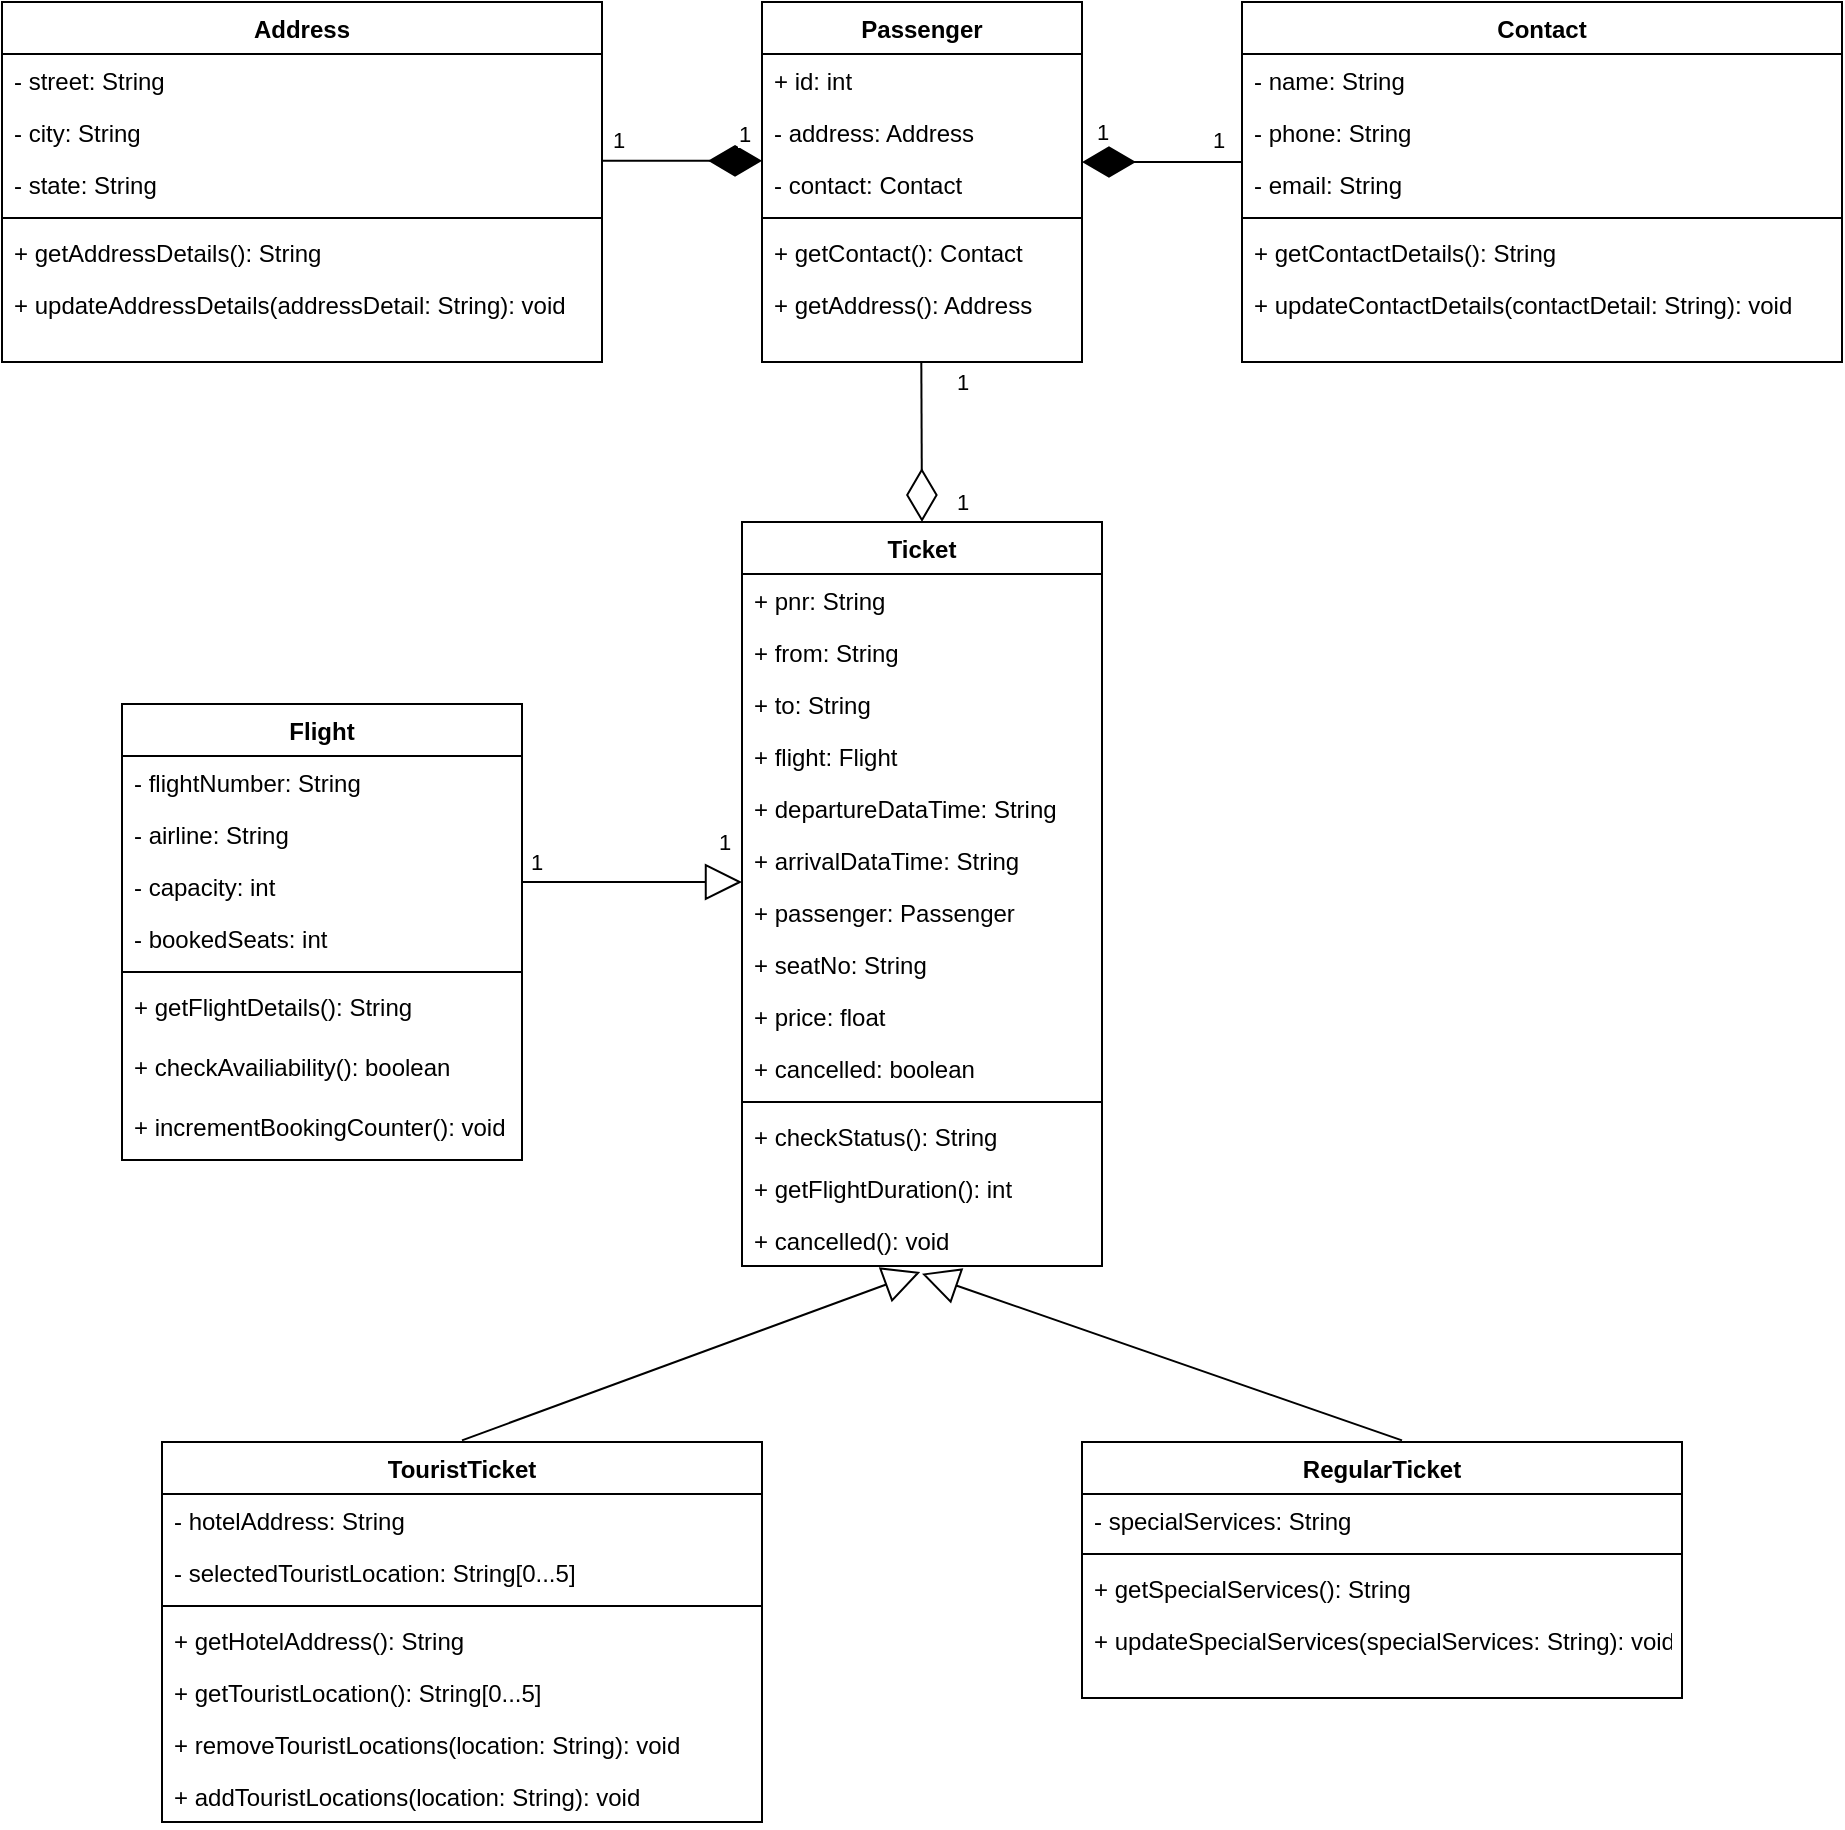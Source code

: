 <mxfile version="16.5.2" type="device"><diagram id="1lONS24ixhAiN4YU6K2o" name="Page-1"><mxGraphModel dx="1388" dy="559" grid="1" gridSize="10" guides="1" tooltips="1" connect="1" arrows="1" fold="1" page="1" pageScale="1" pageWidth="827" pageHeight="1169" math="0" shadow="0"><root><mxCell id="0"/><mxCell id="1" parent="0"/><mxCell id="yzSLexUGo0A8pIWLGaU4-9" value="Address" style="swimlane;fontStyle=1;align=center;verticalAlign=top;childLayout=stackLayout;horizontal=1;startSize=26;horizontalStack=0;resizeParent=1;resizeParentMax=0;resizeLast=0;collapsible=1;marginBottom=0;" parent="1" vertex="1"><mxGeometry x="60" y="40" width="300" height="180" as="geometry"/></mxCell><mxCell id="yzSLexUGo0A8pIWLGaU4-10" value="- street: String" style="text;strokeColor=none;fillColor=none;align=left;verticalAlign=top;spacingLeft=4;spacingRight=4;overflow=hidden;rotatable=0;points=[[0,0.5],[1,0.5]];portConstraint=eastwest;" parent="yzSLexUGo0A8pIWLGaU4-9" vertex="1"><mxGeometry y="26" width="300" height="26" as="geometry"/></mxCell><mxCell id="yzSLexUGo0A8pIWLGaU4-12" value="- city: String" style="text;strokeColor=none;fillColor=none;align=left;verticalAlign=top;spacingLeft=4;spacingRight=4;overflow=hidden;rotatable=0;points=[[0,0.5],[1,0.5]];portConstraint=eastwest;" parent="yzSLexUGo0A8pIWLGaU4-9" vertex="1"><mxGeometry y="52" width="300" height="26" as="geometry"/></mxCell><mxCell id="yzSLexUGo0A8pIWLGaU4-13" value="- state: String" style="text;strokeColor=none;fillColor=none;align=left;verticalAlign=top;spacingLeft=4;spacingRight=4;overflow=hidden;rotatable=0;points=[[0,0.5],[1,0.5]];portConstraint=eastwest;" parent="yzSLexUGo0A8pIWLGaU4-9" vertex="1"><mxGeometry y="78" width="300" height="26" as="geometry"/></mxCell><mxCell id="yzSLexUGo0A8pIWLGaU4-11" value="" style="line;strokeWidth=1;fillColor=none;align=left;verticalAlign=middle;spacingTop=-1;spacingLeft=3;spacingRight=3;rotatable=0;labelPosition=right;points=[];portConstraint=eastwest;" parent="yzSLexUGo0A8pIWLGaU4-9" vertex="1"><mxGeometry y="104" width="300" height="8" as="geometry"/></mxCell><mxCell id="yzSLexUGo0A8pIWLGaU4-16" value="+ getAddressDetails(): String" style="text;strokeColor=none;fillColor=none;align=left;verticalAlign=top;spacingLeft=4;spacingRight=4;overflow=hidden;rotatable=0;points=[[0,0.5],[1,0.5]];portConstraint=eastwest;" parent="yzSLexUGo0A8pIWLGaU4-9" vertex="1"><mxGeometry y="112" width="300" height="26" as="geometry"/></mxCell><mxCell id="yzSLexUGo0A8pIWLGaU4-17" value="+ updateAddressDetails(addressDetail: String): void" style="text;strokeColor=none;fillColor=none;align=left;verticalAlign=top;spacingLeft=4;spacingRight=4;overflow=hidden;rotatable=0;points=[[0,0.5],[1,0.5]];portConstraint=eastwest;" parent="yzSLexUGo0A8pIWLGaU4-9" vertex="1"><mxGeometry y="138" width="300" height="42" as="geometry"/></mxCell><mxCell id="yzSLexUGo0A8pIWLGaU4-19" value="Passenger" style="swimlane;fontStyle=1;align=center;verticalAlign=top;childLayout=stackLayout;horizontal=1;startSize=26;horizontalStack=0;resizeParent=1;resizeParentMax=0;resizeLast=0;collapsible=1;marginBottom=0;" parent="1" vertex="1"><mxGeometry x="440" y="40" width="160" height="180" as="geometry"/></mxCell><mxCell id="yzSLexUGo0A8pIWLGaU4-20" value="+ id: int" style="text;strokeColor=none;fillColor=none;align=left;verticalAlign=top;spacingLeft=4;spacingRight=4;overflow=hidden;rotatable=0;points=[[0,0.5],[1,0.5]];portConstraint=eastwest;" parent="yzSLexUGo0A8pIWLGaU4-19" vertex="1"><mxGeometry y="26" width="160" height="26" as="geometry"/></mxCell><mxCell id="yzSLexUGo0A8pIWLGaU4-21" value="- address: Address" style="text;strokeColor=none;fillColor=none;align=left;verticalAlign=top;spacingLeft=4;spacingRight=4;overflow=hidden;rotatable=0;points=[[0,0.5],[1,0.5]];portConstraint=eastwest;" parent="yzSLexUGo0A8pIWLGaU4-19" vertex="1"><mxGeometry y="52" width="160" height="26" as="geometry"/></mxCell><mxCell id="yzSLexUGo0A8pIWLGaU4-22" value="- contact: Contact" style="text;strokeColor=none;fillColor=none;align=left;verticalAlign=top;spacingLeft=4;spacingRight=4;overflow=hidden;rotatable=0;points=[[0,0.5],[1,0.5]];portConstraint=eastwest;" parent="yzSLexUGo0A8pIWLGaU4-19" vertex="1"><mxGeometry y="78" width="160" height="26" as="geometry"/></mxCell><mxCell id="yzSLexUGo0A8pIWLGaU4-23" value="" style="line;strokeWidth=1;fillColor=none;align=left;verticalAlign=middle;spacingTop=-1;spacingLeft=3;spacingRight=3;rotatable=0;labelPosition=right;points=[];portConstraint=eastwest;" parent="yzSLexUGo0A8pIWLGaU4-19" vertex="1"><mxGeometry y="104" width="160" height="8" as="geometry"/></mxCell><mxCell id="yzSLexUGo0A8pIWLGaU4-24" value="+ getContact(): Contact" style="text;strokeColor=none;fillColor=none;align=left;verticalAlign=top;spacingLeft=4;spacingRight=4;overflow=hidden;rotatable=0;points=[[0,0.5],[1,0.5]];portConstraint=eastwest;" parent="yzSLexUGo0A8pIWLGaU4-19" vertex="1"><mxGeometry y="112" width="160" height="26" as="geometry"/></mxCell><mxCell id="yzSLexUGo0A8pIWLGaU4-25" value="+ getAddress(): Address" style="text;strokeColor=none;fillColor=none;align=left;verticalAlign=top;spacingLeft=4;spacingRight=4;overflow=hidden;rotatable=0;points=[[0,0.5],[1,0.5]];portConstraint=eastwest;" parent="yzSLexUGo0A8pIWLGaU4-19" vertex="1"><mxGeometry y="138" width="160" height="42" as="geometry"/></mxCell><mxCell id="ie6ikYXxnfK4HIat9cIp-1" value="Contact" style="swimlane;fontStyle=1;align=center;verticalAlign=top;childLayout=stackLayout;horizontal=1;startSize=26;horizontalStack=0;resizeParent=1;resizeParentMax=0;resizeLast=0;collapsible=1;marginBottom=0;" parent="1" vertex="1"><mxGeometry x="680" y="40" width="300" height="180" as="geometry"/></mxCell><mxCell id="ie6ikYXxnfK4HIat9cIp-2" value="- name: String" style="text;strokeColor=none;fillColor=none;align=left;verticalAlign=top;spacingLeft=4;spacingRight=4;overflow=hidden;rotatable=0;points=[[0,0.5],[1,0.5]];portConstraint=eastwest;" parent="ie6ikYXxnfK4HIat9cIp-1" vertex="1"><mxGeometry y="26" width="300" height="26" as="geometry"/></mxCell><mxCell id="ie6ikYXxnfK4HIat9cIp-3" value="- phone: String" style="text;strokeColor=none;fillColor=none;align=left;verticalAlign=top;spacingLeft=4;spacingRight=4;overflow=hidden;rotatable=0;points=[[0,0.5],[1,0.5]];portConstraint=eastwest;" parent="ie6ikYXxnfK4HIat9cIp-1" vertex="1"><mxGeometry y="52" width="300" height="26" as="geometry"/></mxCell><mxCell id="ie6ikYXxnfK4HIat9cIp-4" value="- email: String" style="text;strokeColor=none;fillColor=none;align=left;verticalAlign=top;spacingLeft=4;spacingRight=4;overflow=hidden;rotatable=0;points=[[0,0.5],[1,0.5]];portConstraint=eastwest;" parent="ie6ikYXxnfK4HIat9cIp-1" vertex="1"><mxGeometry y="78" width="300" height="26" as="geometry"/></mxCell><mxCell id="ie6ikYXxnfK4HIat9cIp-5" value="" style="line;strokeWidth=1;fillColor=none;align=left;verticalAlign=middle;spacingTop=-1;spacingLeft=3;spacingRight=3;rotatable=0;labelPosition=right;points=[];portConstraint=eastwest;" parent="ie6ikYXxnfK4HIat9cIp-1" vertex="1"><mxGeometry y="104" width="300" height="8" as="geometry"/></mxCell><mxCell id="ie6ikYXxnfK4HIat9cIp-6" value="+ getContactDetails(): String" style="text;strokeColor=none;fillColor=none;align=left;verticalAlign=top;spacingLeft=4;spacingRight=4;overflow=hidden;rotatable=0;points=[[0,0.5],[1,0.5]];portConstraint=eastwest;" parent="ie6ikYXxnfK4HIat9cIp-1" vertex="1"><mxGeometry y="112" width="300" height="26" as="geometry"/></mxCell><mxCell id="ie6ikYXxnfK4HIat9cIp-7" value="+ updateContactDetails(contactDetail: String): void" style="text;strokeColor=none;fillColor=none;align=left;verticalAlign=top;spacingLeft=4;spacingRight=4;overflow=hidden;rotatable=0;points=[[0,0.5],[1,0.5]];portConstraint=eastwest;" parent="ie6ikYXxnfK4HIat9cIp-1" vertex="1"><mxGeometry y="138" width="300" height="42" as="geometry"/></mxCell><mxCell id="ie6ikYXxnfK4HIat9cIp-8" value="" style="endArrow=diamondThin;endFill=1;endSize=24;html=1;rounded=0;" parent="1" edge="1"><mxGeometry width="160" relative="1" as="geometry"><mxPoint x="680" y="120" as="sourcePoint"/><mxPoint x="600" y="120" as="targetPoint"/></mxGeometry></mxCell><mxCell id="ie6ikYXxnfK4HIat9cIp-11" value="1" style="edgeLabel;html=1;align=center;verticalAlign=middle;resizable=0;points=[];" parent="ie6ikYXxnfK4HIat9cIp-8" vertex="1" connectable="0"><mxGeometry x="0.661" y="3" relative="1" as="geometry"><mxPoint x="-4" y="-18" as="offset"/></mxGeometry></mxCell><mxCell id="ie6ikYXxnfK4HIat9cIp-10" value="1" style="edgeLabel;html=1;align=center;verticalAlign=middle;resizable=0;points=[];" parent="1" vertex="1" connectable="0"><mxGeometry x="590.003" y="120" as="geometry"><mxPoint x="78" y="-11" as="offset"/></mxGeometry></mxCell><mxCell id="ie6ikYXxnfK4HIat9cIp-12" value="" style="endArrow=diamondThin;endFill=1;endSize=24;html=1;rounded=0;" parent="1" edge="1"><mxGeometry width="160" relative="1" as="geometry"><mxPoint x="360" y="119.43" as="sourcePoint"/><mxPoint x="440" y="119.43" as="targetPoint"/></mxGeometry></mxCell><mxCell id="ie6ikYXxnfK4HIat9cIp-13" value="1" style="edgeLabel;html=1;align=center;verticalAlign=middle;resizable=0;points=[];" parent="ie6ikYXxnfK4HIat9cIp-12" vertex="1" connectable="0"><mxGeometry x="0.661" y="3" relative="1" as="geometry"><mxPoint x="4" y="-11" as="offset"/></mxGeometry></mxCell><mxCell id="ie6ikYXxnfK4HIat9cIp-15" value="1" style="edgeLabel;html=1;align=center;verticalAlign=middle;resizable=0;points=[];" parent="1" vertex="1" connectable="0"><mxGeometry x="290.003" y="120" as="geometry"><mxPoint x="78" y="-11" as="offset"/></mxGeometry></mxCell><mxCell id="ie6ikYXxnfK4HIat9cIp-16" value="Ticket" style="swimlane;fontStyle=1;align=center;verticalAlign=top;childLayout=stackLayout;horizontal=1;startSize=26;horizontalStack=0;resizeParent=1;resizeParentMax=0;resizeLast=0;collapsible=1;marginBottom=0;" parent="1" vertex="1"><mxGeometry x="430" y="300" width="180" height="372" as="geometry"/></mxCell><mxCell id="ie6ikYXxnfK4HIat9cIp-17" value="+ pnr: String" style="text;strokeColor=none;fillColor=none;align=left;verticalAlign=top;spacingLeft=4;spacingRight=4;overflow=hidden;rotatable=0;points=[[0,0.5],[1,0.5]];portConstraint=eastwest;" parent="ie6ikYXxnfK4HIat9cIp-16" vertex="1"><mxGeometry y="26" width="180" height="26" as="geometry"/></mxCell><mxCell id="ie6ikYXxnfK4HIat9cIp-18" value="+ from: String" style="text;strokeColor=none;fillColor=none;align=left;verticalAlign=top;spacingLeft=4;spacingRight=4;overflow=hidden;rotatable=0;points=[[0,0.5],[1,0.5]];portConstraint=eastwest;" parent="ie6ikYXxnfK4HIat9cIp-16" vertex="1"><mxGeometry y="52" width="180" height="26" as="geometry"/></mxCell><mxCell id="ie6ikYXxnfK4HIat9cIp-19" value="+ to: String" style="text;strokeColor=none;fillColor=none;align=left;verticalAlign=top;spacingLeft=4;spacingRight=4;overflow=hidden;rotatable=0;points=[[0,0.5],[1,0.5]];portConstraint=eastwest;" parent="ie6ikYXxnfK4HIat9cIp-16" vertex="1"><mxGeometry y="78" width="180" height="26" as="geometry"/></mxCell><mxCell id="ie6ikYXxnfK4HIat9cIp-29" value="+ flight: Flight" style="text;strokeColor=none;fillColor=none;align=left;verticalAlign=top;spacingLeft=4;spacingRight=4;overflow=hidden;rotatable=0;points=[[0,0.5],[1,0.5]];portConstraint=eastwest;" parent="ie6ikYXxnfK4HIat9cIp-16" vertex="1"><mxGeometry y="104" width="180" height="26" as="geometry"/></mxCell><mxCell id="ie6ikYXxnfK4HIat9cIp-30" value="+ departureDataTime: String" style="text;strokeColor=none;fillColor=none;align=left;verticalAlign=top;spacingLeft=4;spacingRight=4;overflow=hidden;rotatable=0;points=[[0,0.5],[1,0.5]];portConstraint=eastwest;" parent="ie6ikYXxnfK4HIat9cIp-16" vertex="1"><mxGeometry y="130" width="180" height="26" as="geometry"/></mxCell><mxCell id="ie6ikYXxnfK4HIat9cIp-31" value="+ arrivalDataTime: String" style="text;strokeColor=none;fillColor=none;align=left;verticalAlign=top;spacingLeft=4;spacingRight=4;overflow=hidden;rotatable=0;points=[[0,0.5],[1,0.5]];portConstraint=eastwest;" parent="ie6ikYXxnfK4HIat9cIp-16" vertex="1"><mxGeometry y="156" width="180" height="26" as="geometry"/></mxCell><mxCell id="ie6ikYXxnfK4HIat9cIp-32" value="+ passenger: Passenger" style="text;strokeColor=none;fillColor=none;align=left;verticalAlign=top;spacingLeft=4;spacingRight=4;overflow=hidden;rotatable=0;points=[[0,0.5],[1,0.5]];portConstraint=eastwest;" parent="ie6ikYXxnfK4HIat9cIp-16" vertex="1"><mxGeometry y="182" width="180" height="26" as="geometry"/></mxCell><mxCell id="ie6ikYXxnfK4HIat9cIp-33" value="+ seatNo: String" style="text;strokeColor=none;fillColor=none;align=left;verticalAlign=top;spacingLeft=4;spacingRight=4;overflow=hidden;rotatable=0;points=[[0,0.5],[1,0.5]];portConstraint=eastwest;" parent="ie6ikYXxnfK4HIat9cIp-16" vertex="1"><mxGeometry y="208" width="180" height="26" as="geometry"/></mxCell><mxCell id="ie6ikYXxnfK4HIat9cIp-34" value="+ price: float" style="text;strokeColor=none;fillColor=none;align=left;verticalAlign=top;spacingLeft=4;spacingRight=4;overflow=hidden;rotatable=0;points=[[0,0.5],[1,0.5]];portConstraint=eastwest;" parent="ie6ikYXxnfK4HIat9cIp-16" vertex="1"><mxGeometry y="234" width="180" height="26" as="geometry"/></mxCell><mxCell id="ie6ikYXxnfK4HIat9cIp-35" value="+ cancelled: boolean" style="text;strokeColor=none;fillColor=none;align=left;verticalAlign=top;spacingLeft=4;spacingRight=4;overflow=hidden;rotatable=0;points=[[0,0.5],[1,0.5]];portConstraint=eastwest;" parent="ie6ikYXxnfK4HIat9cIp-16" vertex="1"><mxGeometry y="260" width="180" height="26" as="geometry"/></mxCell><mxCell id="ie6ikYXxnfK4HIat9cIp-20" value="" style="line;strokeWidth=1;fillColor=none;align=left;verticalAlign=middle;spacingTop=-1;spacingLeft=3;spacingRight=3;rotatable=0;labelPosition=right;points=[];portConstraint=eastwest;" parent="ie6ikYXxnfK4HIat9cIp-16" vertex="1"><mxGeometry y="286" width="180" height="8" as="geometry"/></mxCell><mxCell id="ie6ikYXxnfK4HIat9cIp-36" value="+ checkStatus(): String" style="text;strokeColor=none;fillColor=none;align=left;verticalAlign=top;spacingLeft=4;spacingRight=4;overflow=hidden;rotatable=0;points=[[0,0.5],[1,0.5]];portConstraint=eastwest;" parent="ie6ikYXxnfK4HIat9cIp-16" vertex="1"><mxGeometry y="294" width="180" height="26" as="geometry"/></mxCell><mxCell id="ie6ikYXxnfK4HIat9cIp-37" value="+ getFlightDuration(): int" style="text;strokeColor=none;fillColor=none;align=left;verticalAlign=top;spacingLeft=4;spacingRight=4;overflow=hidden;rotatable=0;points=[[0,0.5],[1,0.5]];portConstraint=eastwest;" parent="ie6ikYXxnfK4HIat9cIp-16" vertex="1"><mxGeometry y="320" width="180" height="26" as="geometry"/></mxCell><mxCell id="ie6ikYXxnfK4HIat9cIp-38" value="+ cancelled(): void" style="text;strokeColor=none;fillColor=none;align=left;verticalAlign=top;spacingLeft=4;spacingRight=4;overflow=hidden;rotatable=0;points=[[0,0.5],[1,0.5]];portConstraint=eastwest;" parent="ie6ikYXxnfK4HIat9cIp-16" vertex="1"><mxGeometry y="346" width="180" height="26" as="geometry"/></mxCell><mxCell id="ie6ikYXxnfK4HIat9cIp-26" value="" style="endArrow=diamondThin;endFill=0;endSize=24;html=1;rounded=0;" parent="1" edge="1"><mxGeometry width="160" relative="1" as="geometry"><mxPoint x="519.66" y="220" as="sourcePoint"/><mxPoint x="520" y="300" as="targetPoint"/></mxGeometry></mxCell><mxCell id="ie6ikYXxnfK4HIat9cIp-27" value="1" style="edgeLabel;html=1;align=center;verticalAlign=middle;resizable=0;points=[];" parent="ie6ikYXxnfK4HIat9cIp-26" vertex="1" connectable="0"><mxGeometry x="0.64" y="-2" relative="1" as="geometry"><mxPoint x="22" y="4" as="offset"/></mxGeometry></mxCell><mxCell id="ie6ikYXxnfK4HIat9cIp-28" value="1" style="edgeLabel;html=1;align=center;verticalAlign=middle;resizable=0;points=[];" parent="1" vertex="1" connectable="0"><mxGeometry x="539.998" y="229.995" as="geometry"/></mxCell><mxCell id="ie6ikYXxnfK4HIat9cIp-39" value="RegularTicket" style="swimlane;fontStyle=1;align=center;verticalAlign=top;childLayout=stackLayout;horizontal=1;startSize=26;horizontalStack=0;resizeParent=1;resizeParentMax=0;resizeLast=0;collapsible=1;marginBottom=0;" parent="1" vertex="1"><mxGeometry x="600" y="760" width="300" height="128" as="geometry"/></mxCell><mxCell id="ie6ikYXxnfK4HIat9cIp-40" value="- specialServices: String" style="text;strokeColor=none;fillColor=none;align=left;verticalAlign=top;spacingLeft=4;spacingRight=4;overflow=hidden;rotatable=0;points=[[0,0.5],[1,0.5]];portConstraint=eastwest;" parent="ie6ikYXxnfK4HIat9cIp-39" vertex="1"><mxGeometry y="26" width="300" height="26" as="geometry"/></mxCell><mxCell id="ie6ikYXxnfK4HIat9cIp-43" value="" style="line;strokeWidth=1;fillColor=none;align=left;verticalAlign=middle;spacingTop=-1;spacingLeft=3;spacingRight=3;rotatable=0;labelPosition=right;points=[];portConstraint=eastwest;" parent="ie6ikYXxnfK4HIat9cIp-39" vertex="1"><mxGeometry y="52" width="300" height="8" as="geometry"/></mxCell><mxCell id="ie6ikYXxnfK4HIat9cIp-44" value="+ getSpecialServices(): String" style="text;strokeColor=none;fillColor=none;align=left;verticalAlign=top;spacingLeft=4;spacingRight=4;overflow=hidden;rotatable=0;points=[[0,0.5],[1,0.5]];portConstraint=eastwest;" parent="ie6ikYXxnfK4HIat9cIp-39" vertex="1"><mxGeometry y="60" width="300" height="26" as="geometry"/></mxCell><mxCell id="ie6ikYXxnfK4HIat9cIp-45" value="+ updateSpecialServices(specialServices: String): void" style="text;strokeColor=none;fillColor=none;align=left;verticalAlign=top;spacingLeft=4;spacingRight=4;overflow=hidden;rotatable=0;points=[[0,0.5],[1,0.5]];portConstraint=eastwest;" parent="ie6ikYXxnfK4HIat9cIp-39" vertex="1"><mxGeometry y="86" width="300" height="42" as="geometry"/></mxCell><mxCell id="ie6ikYXxnfK4HIat9cIp-47" value="TouristTicket" style="swimlane;fontStyle=1;align=center;verticalAlign=top;childLayout=stackLayout;horizontal=1;startSize=26;horizontalStack=0;resizeParent=1;resizeParentMax=0;resizeLast=0;collapsible=1;marginBottom=0;" parent="1" vertex="1"><mxGeometry x="140" y="760" width="300" height="190" as="geometry"/></mxCell><mxCell id="ie6ikYXxnfK4HIat9cIp-48" value="- hotelAddress: String" style="text;strokeColor=none;fillColor=none;align=left;verticalAlign=top;spacingLeft=4;spacingRight=4;overflow=hidden;rotatable=0;points=[[0,0.5],[1,0.5]];portConstraint=eastwest;" parent="ie6ikYXxnfK4HIat9cIp-47" vertex="1"><mxGeometry y="26" width="300" height="26" as="geometry"/></mxCell><mxCell id="ie6ikYXxnfK4HIat9cIp-49" value="- selectedTouristLocation: String[0...5]" style="text;strokeColor=none;fillColor=none;align=left;verticalAlign=top;spacingLeft=4;spacingRight=4;overflow=hidden;rotatable=0;points=[[0,0.5],[1,0.5]];portConstraint=eastwest;" parent="ie6ikYXxnfK4HIat9cIp-47" vertex="1"><mxGeometry y="52" width="300" height="26" as="geometry"/></mxCell><mxCell id="ie6ikYXxnfK4HIat9cIp-51" value="" style="line;strokeWidth=1;fillColor=none;align=left;verticalAlign=middle;spacingTop=-1;spacingLeft=3;spacingRight=3;rotatable=0;labelPosition=right;points=[];portConstraint=eastwest;" parent="ie6ikYXxnfK4HIat9cIp-47" vertex="1"><mxGeometry y="78" width="300" height="8" as="geometry"/></mxCell><mxCell id="ie6ikYXxnfK4HIat9cIp-52" value="+ getHotelAddress(): String" style="text;strokeColor=none;fillColor=none;align=left;verticalAlign=top;spacingLeft=4;spacingRight=4;overflow=hidden;rotatable=0;points=[[0,0.5],[1,0.5]];portConstraint=eastwest;" parent="ie6ikYXxnfK4HIat9cIp-47" vertex="1"><mxGeometry y="86" width="300" height="26" as="geometry"/></mxCell><mxCell id="ie6ikYXxnfK4HIat9cIp-55" value="+ getTouristLocation(): String[0...5]" style="text;strokeColor=none;fillColor=none;align=left;verticalAlign=top;spacingLeft=4;spacingRight=4;overflow=hidden;rotatable=0;points=[[0,0.5],[1,0.5]];portConstraint=eastwest;" parent="ie6ikYXxnfK4HIat9cIp-47" vertex="1"><mxGeometry y="112" width="300" height="26" as="geometry"/></mxCell><mxCell id="ie6ikYXxnfK4HIat9cIp-56" value="+ removeTouristLocations(location: String): void" style="text;strokeColor=none;fillColor=none;align=left;verticalAlign=top;spacingLeft=4;spacingRight=4;overflow=hidden;rotatable=0;points=[[0,0.5],[1,0.5]];portConstraint=eastwest;" parent="ie6ikYXxnfK4HIat9cIp-47" vertex="1"><mxGeometry y="138" width="300" height="26" as="geometry"/></mxCell><mxCell id="ie6ikYXxnfK4HIat9cIp-57" value="+ addTouristLocations(location: String): void" style="text;strokeColor=none;fillColor=none;align=left;verticalAlign=top;spacingLeft=4;spacingRight=4;overflow=hidden;rotatable=0;points=[[0,0.5],[1,0.5]];portConstraint=eastwest;" parent="ie6ikYXxnfK4HIat9cIp-47" vertex="1"><mxGeometry y="164" width="300" height="26" as="geometry"/></mxCell><mxCell id="ie6ikYXxnfK4HIat9cIp-59" value="" style="endArrow=block;endSize=16;endFill=0;html=1;rounded=0;entryX=0.495;entryY=1.115;entryDx=0;entryDy=0;entryPerimeter=0;" parent="1" target="ie6ikYXxnfK4HIat9cIp-38" edge="1"><mxGeometry width="160" relative="1" as="geometry"><mxPoint x="290" y="759.17" as="sourcePoint"/><mxPoint x="450" y="759.17" as="targetPoint"/><mxPoint as="offset"/></mxGeometry></mxCell><mxCell id="ie6ikYXxnfK4HIat9cIp-60" value="" style="endArrow=block;endSize=16;endFill=0;html=1;rounded=0;entryX=0.5;entryY=1.147;entryDx=0;entryDy=0;entryPerimeter=0;" parent="1" target="ie6ikYXxnfK4HIat9cIp-38" edge="1"><mxGeometry width="160" relative="1" as="geometry"><mxPoint x="760" y="759.17" as="sourcePoint"/><mxPoint x="590" y="759.17" as="targetPoint"/><mxPoint as="offset"/></mxGeometry></mxCell><mxCell id="ie6ikYXxnfK4HIat9cIp-69" value="Flight" style="swimlane;fontStyle=1;align=center;verticalAlign=top;childLayout=stackLayout;horizontal=1;startSize=26;horizontalStack=0;resizeParent=1;resizeParentMax=0;resizeLast=0;collapsible=1;marginBottom=0;" parent="1" vertex="1"><mxGeometry x="120" y="391" width="200" height="228" as="geometry"/></mxCell><mxCell id="ie6ikYXxnfK4HIat9cIp-70" value="- flightNumber: String" style="text;strokeColor=none;fillColor=none;align=left;verticalAlign=top;spacingLeft=4;spacingRight=4;overflow=hidden;rotatable=0;points=[[0,0.5],[1,0.5]];portConstraint=eastwest;" parent="ie6ikYXxnfK4HIat9cIp-69" vertex="1"><mxGeometry y="26" width="200" height="26" as="geometry"/></mxCell><mxCell id="ie6ikYXxnfK4HIat9cIp-71" value="- airline: String" style="text;strokeColor=none;fillColor=none;align=left;verticalAlign=top;spacingLeft=4;spacingRight=4;overflow=hidden;rotatable=0;points=[[0,0.5],[1,0.5]];portConstraint=eastwest;" parent="ie6ikYXxnfK4HIat9cIp-69" vertex="1"><mxGeometry y="52" width="200" height="26" as="geometry"/></mxCell><mxCell id="ie6ikYXxnfK4HIat9cIp-72" value="- capacity: int" style="text;strokeColor=none;fillColor=none;align=left;verticalAlign=top;spacingLeft=4;spacingRight=4;overflow=hidden;rotatable=0;points=[[0,0.5],[1,0.5]];portConstraint=eastwest;" parent="ie6ikYXxnfK4HIat9cIp-69" vertex="1"><mxGeometry y="78" width="200" height="26" as="geometry"/></mxCell><mxCell id="ie6ikYXxnfK4HIat9cIp-74" value="- bookedSeats: int" style="text;strokeColor=none;fillColor=none;align=left;verticalAlign=top;spacingLeft=4;spacingRight=4;overflow=hidden;rotatable=0;points=[[0,0.5],[1,0.5]];portConstraint=eastwest;" parent="ie6ikYXxnfK4HIat9cIp-69" vertex="1"><mxGeometry y="104" width="200" height="26" as="geometry"/></mxCell><mxCell id="ie6ikYXxnfK4HIat9cIp-73" value="" style="line;strokeWidth=1;fillColor=none;align=left;verticalAlign=middle;spacingTop=-1;spacingLeft=3;spacingRight=3;rotatable=0;labelPosition=right;points=[];portConstraint=eastwest;" parent="ie6ikYXxnfK4HIat9cIp-69" vertex="1"><mxGeometry y="130" width="200" height="8" as="geometry"/></mxCell><mxCell id="ie6ikYXxnfK4HIat9cIp-75" value="+ getFlightDetails(): String" style="text;strokeColor=none;fillColor=none;align=left;verticalAlign=top;spacingLeft=4;spacingRight=4;overflow=hidden;rotatable=0;points=[[0,0.5],[1,0.5]];portConstraint=eastwest;" parent="ie6ikYXxnfK4HIat9cIp-69" vertex="1"><mxGeometry y="138" width="200" height="30" as="geometry"/></mxCell><mxCell id="ie6ikYXxnfK4HIat9cIp-82" value="+ checkAvailiability(): boolean" style="text;strokeColor=none;fillColor=none;align=left;verticalAlign=top;spacingLeft=4;spacingRight=4;overflow=hidden;rotatable=0;points=[[0,0.5],[1,0.5]];portConstraint=eastwest;" parent="ie6ikYXxnfK4HIat9cIp-69" vertex="1"><mxGeometry y="168" width="200" height="30" as="geometry"/></mxCell><mxCell id="ie6ikYXxnfK4HIat9cIp-83" value="+ incrementBookingCounter(): void" style="text;strokeColor=none;fillColor=none;align=left;verticalAlign=top;spacingLeft=4;spacingRight=4;overflow=hidden;rotatable=0;points=[[0,0.5],[1,0.5]];portConstraint=eastwest;" parent="ie6ikYXxnfK4HIat9cIp-69" vertex="1"><mxGeometry y="198" width="200" height="30" as="geometry"/></mxCell><mxCell id="ie6ikYXxnfK4HIat9cIp-85" value="" style="endArrow=block;endSize=16;endFill=0;html=1;rounded=0;" parent="1" edge="1"><mxGeometry width="160" relative="1" as="geometry"><mxPoint x="320" y="480" as="sourcePoint"/><mxPoint x="430" y="480" as="targetPoint"/></mxGeometry></mxCell><mxCell id="ie6ikYXxnfK4HIat9cIp-86" value="1" style="edgeLabel;html=1;align=center;verticalAlign=middle;resizable=0;points=[];" parent="ie6ikYXxnfK4HIat9cIp-85" vertex="1" connectable="0"><mxGeometry x="0.79" y="-3" relative="1" as="geometry"><mxPoint x="2" y="-23" as="offset"/></mxGeometry></mxCell><mxCell id="ie6ikYXxnfK4HIat9cIp-87" value="1" style="edgeLabel;html=1;align=center;verticalAlign=middle;resizable=0;points=[];" parent="1" vertex="1" connectable="0"><mxGeometry x="380.001" y="450" as="geometry"><mxPoint x="-53" y="20" as="offset"/></mxGeometry></mxCell></root></mxGraphModel></diagram></mxfile>